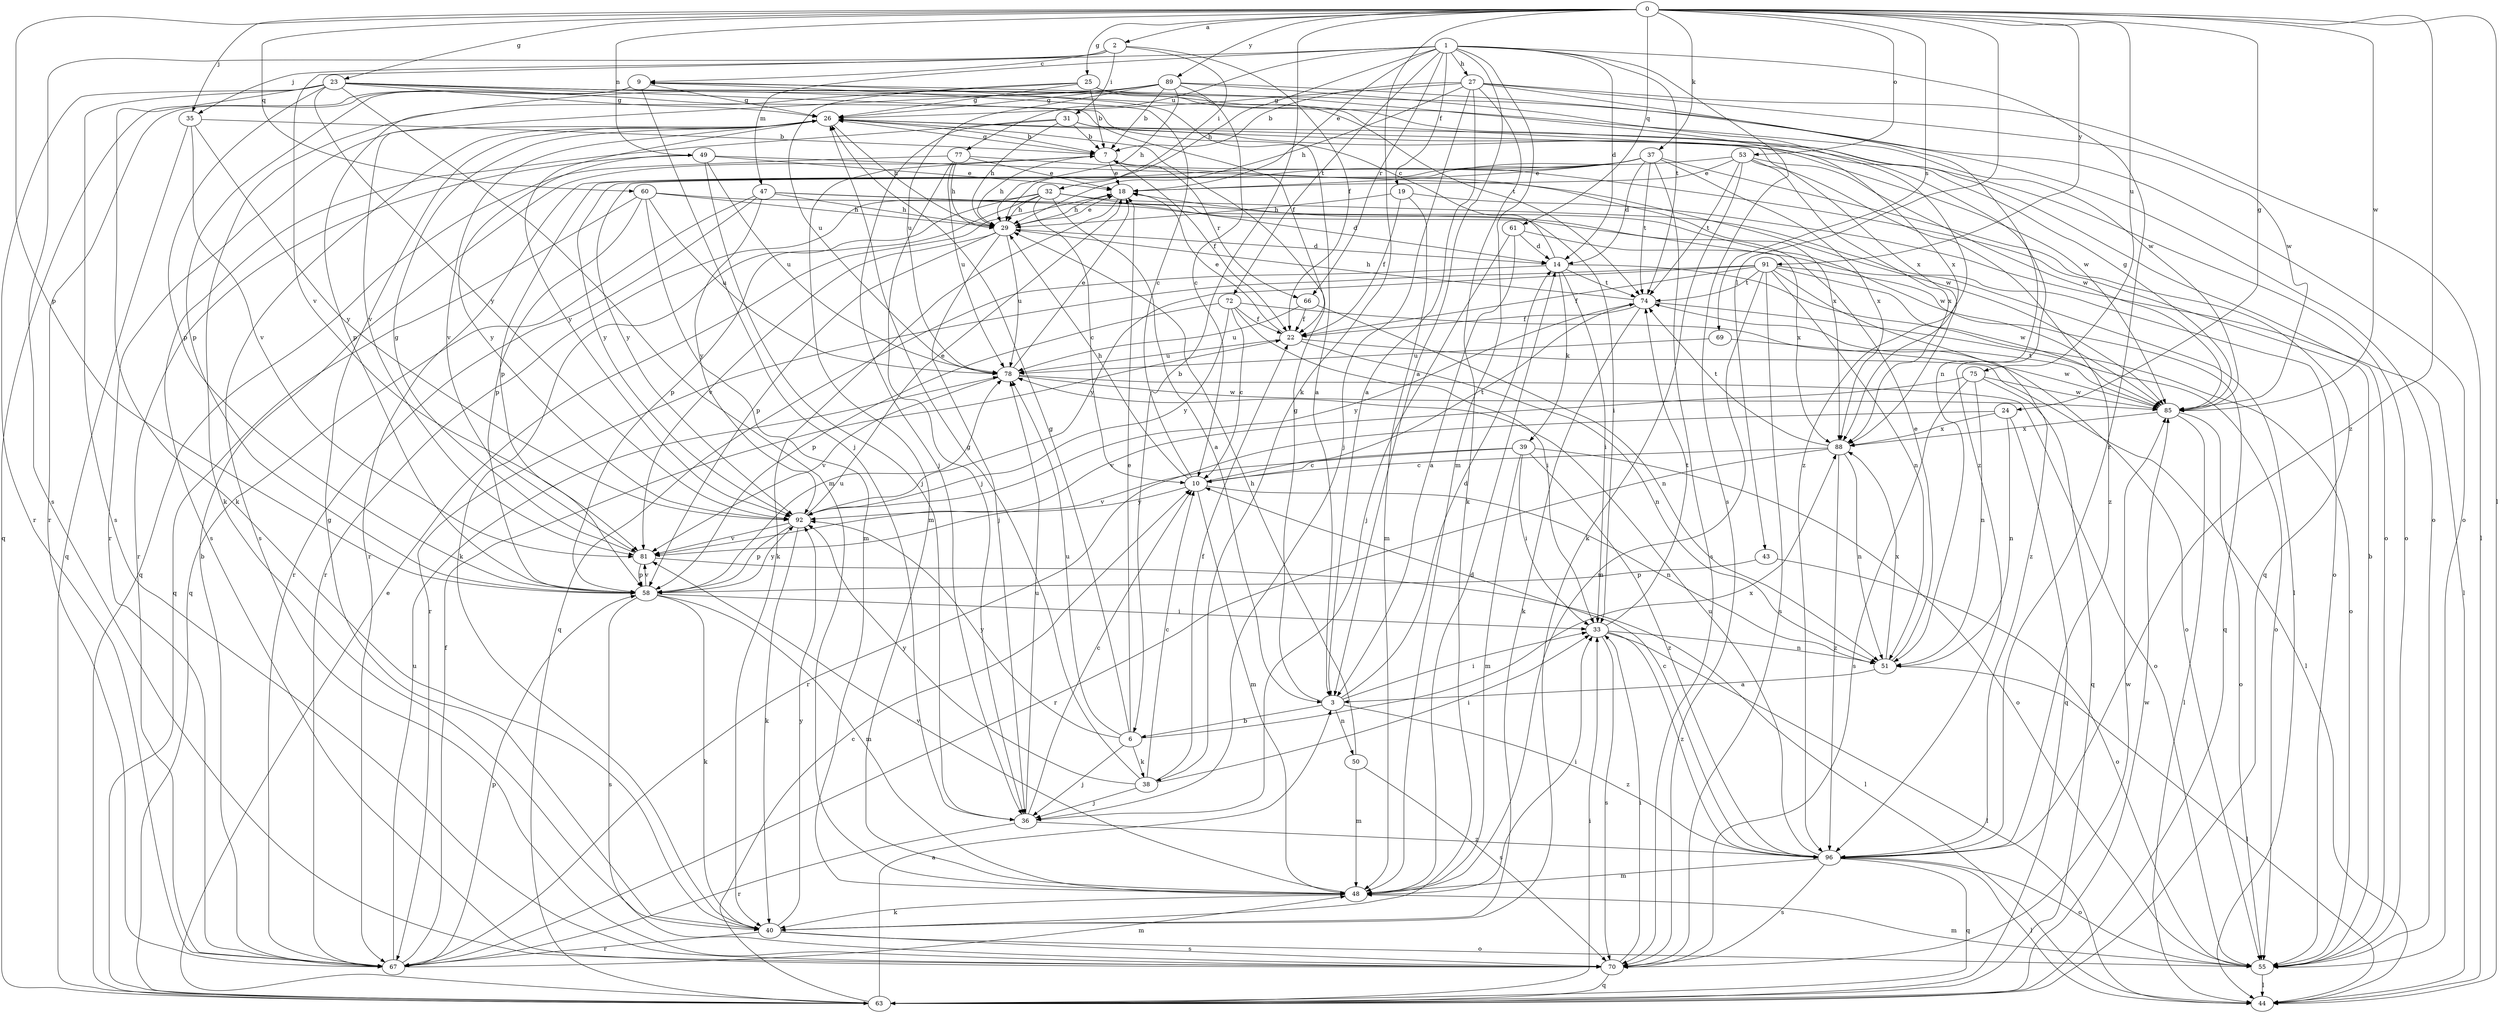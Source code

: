 strict digraph  {
0;
1;
2;
3;
6;
7;
9;
10;
14;
18;
19;
22;
23;
24;
25;
26;
27;
29;
31;
32;
33;
35;
36;
37;
38;
39;
40;
43;
44;
47;
48;
49;
50;
51;
53;
55;
58;
60;
61;
63;
66;
67;
69;
70;
72;
74;
75;
77;
78;
81;
85;
88;
89;
91;
92;
96;
0 -> 2  [label=a];
0 -> 6  [label=b];
0 -> 23  [label=g];
0 -> 24  [label=g];
0 -> 25  [label=g];
0 -> 35  [label=j];
0 -> 37  [label=k];
0 -> 38  [label=k];
0 -> 43  [label=l];
0 -> 44  [label=l];
0 -> 49  [label=n];
0 -> 53  [label=o];
0 -> 58  [label=p];
0 -> 60  [label=q];
0 -> 61  [label=q];
0 -> 69  [label=s];
0 -> 75  [label=u];
0 -> 85  [label=w];
0 -> 89  [label=y];
0 -> 91  [label=y];
0 -> 96  [label=z];
1 -> 3  [label=a];
1 -> 14  [label=d];
1 -> 18  [label=e];
1 -> 19  [label=f];
1 -> 27  [label=h];
1 -> 29  [label=h];
1 -> 47  [label=m];
1 -> 48  [label=m];
1 -> 66  [label=r];
1 -> 70  [label=s];
1 -> 72  [label=t];
1 -> 74  [label=t];
1 -> 77  [label=u];
1 -> 81  [label=v];
1 -> 96  [label=z];
2 -> 9  [label=c];
2 -> 22  [label=f];
2 -> 31  [label=i];
2 -> 32  [label=i];
2 -> 35  [label=j];
2 -> 70  [label=s];
3 -> 6  [label=b];
3 -> 14  [label=d];
3 -> 26  [label=g];
3 -> 33  [label=i];
3 -> 50  [label=n];
3 -> 96  [label=z];
6 -> 18  [label=e];
6 -> 26  [label=g];
6 -> 36  [label=j];
6 -> 38  [label=k];
6 -> 78  [label=u];
6 -> 88  [label=x];
6 -> 92  [label=y];
7 -> 18  [label=e];
7 -> 22  [label=f];
7 -> 26  [label=g];
7 -> 29  [label=h];
7 -> 48  [label=m];
7 -> 66  [label=r];
9 -> 26  [label=g];
9 -> 36  [label=j];
9 -> 58  [label=p];
9 -> 63  [label=q];
9 -> 67  [label=r];
9 -> 88  [label=x];
10 -> 9  [label=c];
10 -> 29  [label=h];
10 -> 48  [label=m];
10 -> 51  [label=n];
10 -> 74  [label=t];
10 -> 92  [label=y];
14 -> 9  [label=c];
14 -> 33  [label=i];
14 -> 39  [label=k];
14 -> 55  [label=o];
14 -> 63  [label=q];
14 -> 74  [label=t];
18 -> 29  [label=h];
18 -> 40  [label=k];
19 -> 22  [label=f];
19 -> 29  [label=h];
19 -> 44  [label=l];
19 -> 48  [label=m];
22 -> 18  [label=e];
22 -> 44  [label=l];
22 -> 51  [label=n];
22 -> 78  [label=u];
23 -> 3  [label=a];
23 -> 22  [label=f];
23 -> 26  [label=g];
23 -> 40  [label=k];
23 -> 48  [label=m];
23 -> 58  [label=p];
23 -> 67  [label=r];
23 -> 70  [label=s];
23 -> 85  [label=w];
23 -> 88  [label=x];
23 -> 92  [label=y];
23 -> 96  [label=z];
24 -> 51  [label=n];
24 -> 63  [label=q];
24 -> 67  [label=r];
24 -> 88  [label=x];
25 -> 7  [label=b];
25 -> 26  [label=g];
25 -> 55  [label=o];
25 -> 58  [label=p];
25 -> 74  [label=t];
25 -> 78  [label=u];
26 -> 7  [label=b];
26 -> 29  [label=h];
26 -> 55  [label=o];
26 -> 67  [label=r];
26 -> 70  [label=s];
26 -> 81  [label=v];
26 -> 92  [label=y];
27 -> 3  [label=a];
27 -> 7  [label=b];
27 -> 26  [label=g];
27 -> 29  [label=h];
27 -> 36  [label=j];
27 -> 40  [label=k];
27 -> 44  [label=l];
27 -> 51  [label=n];
27 -> 85  [label=w];
29 -> 14  [label=d];
29 -> 18  [label=e];
29 -> 36  [label=j];
29 -> 58  [label=p];
29 -> 78  [label=u];
29 -> 81  [label=v];
31 -> 7  [label=b];
31 -> 29  [label=h];
31 -> 36  [label=j];
31 -> 55  [label=o];
31 -> 70  [label=s];
31 -> 85  [label=w];
32 -> 3  [label=a];
32 -> 10  [label=c];
32 -> 14  [label=d];
32 -> 29  [label=h];
32 -> 40  [label=k];
32 -> 55  [label=o];
32 -> 58  [label=p];
32 -> 67  [label=r];
33 -> 44  [label=l];
33 -> 51  [label=n];
33 -> 70  [label=s];
33 -> 74  [label=t];
33 -> 96  [label=z];
35 -> 7  [label=b];
35 -> 63  [label=q];
35 -> 81  [label=v];
35 -> 92  [label=y];
36 -> 10  [label=c];
36 -> 67  [label=r];
36 -> 78  [label=u];
36 -> 96  [label=z];
37 -> 14  [label=d];
37 -> 18  [label=e];
37 -> 58  [label=p];
37 -> 63  [label=q];
37 -> 67  [label=r];
37 -> 70  [label=s];
37 -> 74  [label=t];
37 -> 88  [label=x];
37 -> 92  [label=y];
38 -> 10  [label=c];
38 -> 22  [label=f];
38 -> 26  [label=g];
38 -> 33  [label=i];
38 -> 36  [label=j];
38 -> 92  [label=y];
39 -> 10  [label=c];
39 -> 33  [label=i];
39 -> 48  [label=m];
39 -> 55  [label=o];
39 -> 81  [label=v];
39 -> 96  [label=z];
40 -> 26  [label=g];
40 -> 55  [label=o];
40 -> 67  [label=r];
40 -> 70  [label=s];
40 -> 92  [label=y];
43 -> 55  [label=o];
43 -> 58  [label=p];
47 -> 29  [label=h];
47 -> 33  [label=i];
47 -> 63  [label=q];
47 -> 67  [label=r];
47 -> 85  [label=w];
47 -> 92  [label=y];
48 -> 14  [label=d];
48 -> 33  [label=i];
48 -> 40  [label=k];
48 -> 81  [label=v];
49 -> 18  [label=e];
49 -> 36  [label=j];
49 -> 67  [label=r];
49 -> 78  [label=u];
49 -> 85  [label=w];
49 -> 92  [label=y];
50 -> 29  [label=h];
50 -> 48  [label=m];
50 -> 70  [label=s];
51 -> 3  [label=a];
51 -> 18  [label=e];
51 -> 44  [label=l];
51 -> 88  [label=x];
53 -> 18  [label=e];
53 -> 40  [label=k];
53 -> 74  [label=t];
53 -> 85  [label=w];
53 -> 88  [label=x];
53 -> 92  [label=y];
53 -> 96  [label=z];
55 -> 7  [label=b];
55 -> 44  [label=l];
55 -> 48  [label=m];
58 -> 33  [label=i];
58 -> 40  [label=k];
58 -> 48  [label=m];
58 -> 70  [label=s];
58 -> 78  [label=u];
58 -> 81  [label=v];
58 -> 92  [label=y];
60 -> 29  [label=h];
60 -> 44  [label=l];
60 -> 48  [label=m];
60 -> 58  [label=p];
60 -> 63  [label=q];
60 -> 78  [label=u];
61 -> 3  [label=a];
61 -> 14  [label=d];
61 -> 36  [label=j];
61 -> 88  [label=x];
63 -> 3  [label=a];
63 -> 10  [label=c];
63 -> 18  [label=e];
63 -> 33  [label=i];
63 -> 85  [label=w];
66 -> 22  [label=f];
66 -> 51  [label=n];
66 -> 78  [label=u];
67 -> 7  [label=b];
67 -> 22  [label=f];
67 -> 48  [label=m];
67 -> 58  [label=p];
67 -> 78  [label=u];
69 -> 78  [label=u];
69 -> 85  [label=w];
70 -> 33  [label=i];
70 -> 63  [label=q];
70 -> 85  [label=w];
72 -> 10  [label=c];
72 -> 22  [label=f];
72 -> 33  [label=i];
72 -> 55  [label=o];
72 -> 58  [label=p];
72 -> 92  [label=y];
74 -> 22  [label=f];
74 -> 29  [label=h];
74 -> 40  [label=k];
74 -> 55  [label=o];
74 -> 92  [label=y];
75 -> 51  [label=n];
75 -> 63  [label=q];
75 -> 70  [label=s];
75 -> 81  [label=v];
75 -> 85  [label=w];
77 -> 18  [label=e];
77 -> 29  [label=h];
77 -> 36  [label=j];
77 -> 63  [label=q];
77 -> 78  [label=u];
77 -> 88  [label=x];
78 -> 18  [label=e];
78 -> 55  [label=o];
78 -> 81  [label=v];
78 -> 85  [label=w];
81 -> 26  [label=g];
81 -> 44  [label=l];
81 -> 58  [label=p];
85 -> 26  [label=g];
85 -> 44  [label=l];
85 -> 55  [label=o];
85 -> 74  [label=t];
85 -> 88  [label=x];
88 -> 10  [label=c];
88 -> 51  [label=n];
88 -> 67  [label=r];
88 -> 74  [label=t];
88 -> 96  [label=z];
89 -> 7  [label=b];
89 -> 10  [label=c];
89 -> 26  [label=g];
89 -> 29  [label=h];
89 -> 40  [label=k];
89 -> 55  [label=o];
89 -> 78  [label=u];
89 -> 81  [label=v];
89 -> 96  [label=z];
91 -> 22  [label=f];
91 -> 48  [label=m];
91 -> 51  [label=n];
91 -> 63  [label=q];
91 -> 67  [label=r];
91 -> 70  [label=s];
91 -> 74  [label=t];
91 -> 85  [label=w];
91 -> 92  [label=y];
91 -> 96  [label=z];
92 -> 18  [label=e];
92 -> 40  [label=k];
92 -> 58  [label=p];
92 -> 81  [label=v];
96 -> 10  [label=c];
96 -> 44  [label=l];
96 -> 48  [label=m];
96 -> 55  [label=o];
96 -> 63  [label=q];
96 -> 70  [label=s];
96 -> 78  [label=u];
}
